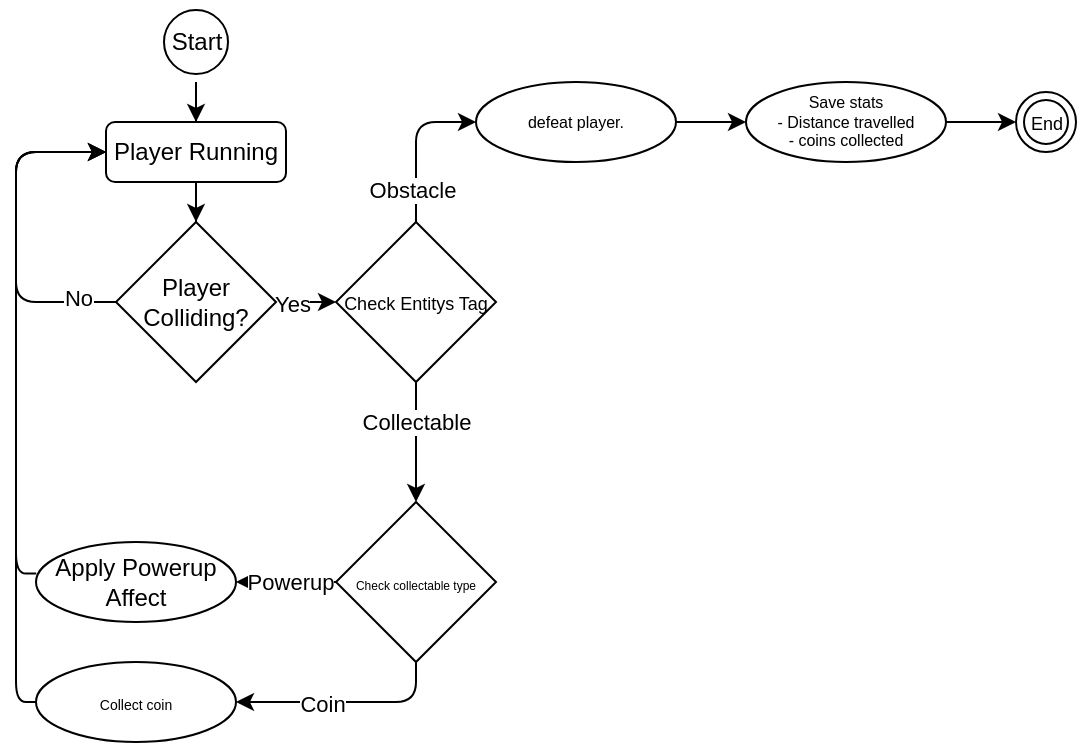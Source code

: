 <mxfile version="21.7.0" type="github">
  <diagram name="Page-1" id="_3taAUN7aJ5koNvZiNKl">
    <mxGraphModel dx="1379" dy="796" grid="1" gridSize="10" guides="1" tooltips="1" connect="1" arrows="1" fold="1" page="1" pageScale="1" pageWidth="850" pageHeight="1100" math="0" shadow="0">
      <root>
        <mxCell id="0" />
        <mxCell id="1" parent="0" />
        <mxCell id="TOH4lSsbGCEATRDTj4Fx-68" value="" style="edgeStyle=orthogonalEdgeStyle;rounded=0;orthogonalLoop=1;jettySize=auto;html=1;" parent="1" source="TOH4lSsbGCEATRDTj4Fx-61" target="TOH4lSsbGCEATRDTj4Fx-67" edge="1">
          <mxGeometry relative="1" as="geometry" />
        </mxCell>
        <mxCell id="TOH4lSsbGCEATRDTj4Fx-61" value="Start" style="ellipse;html=1;shape=startState;" parent="1" vertex="1">
          <mxGeometry x="80" width="40" height="40" as="geometry" />
        </mxCell>
        <mxCell id="TOH4lSsbGCEATRDTj4Fx-71" value="" style="edgeStyle=orthogonalEdgeStyle;rounded=0;orthogonalLoop=1;jettySize=auto;html=1;" parent="1" source="TOH4lSsbGCEATRDTj4Fx-67" target="TOH4lSsbGCEATRDTj4Fx-70" edge="1">
          <mxGeometry relative="1" as="geometry" />
        </mxCell>
        <mxCell id="TOH4lSsbGCEATRDTj4Fx-67" value="Player Running" style="whiteSpace=wrap;html=1;rounded=1;" parent="1" vertex="1">
          <mxGeometry x="55" y="60" width="90" height="30" as="geometry" />
        </mxCell>
        <mxCell id="TOH4lSsbGCEATRDTj4Fx-86" style="edgeStyle=orthogonalEdgeStyle;rounded=0;orthogonalLoop=1;jettySize=auto;html=1;" parent="1" source="TOH4lSsbGCEATRDTj4Fx-70" edge="1">
          <mxGeometry relative="1" as="geometry">
            <mxPoint x="170.0" y="150" as="targetPoint" />
          </mxGeometry>
        </mxCell>
        <mxCell id="O6jFMOM33L-5rmhprsdd-16" value="Yes" style="edgeLabel;html=1;align=center;verticalAlign=middle;resizable=0;points=[];" parent="TOH4lSsbGCEATRDTj4Fx-86" vertex="1" connectable="0">
          <mxGeometry x="-0.461" y="-1" relative="1" as="geometry">
            <mxPoint as="offset" />
          </mxGeometry>
        </mxCell>
        <mxCell id="O6jFMOM33L-5rmhprsdd-14" style="edgeStyle=orthogonalEdgeStyle;orthogonalLoop=1;jettySize=auto;html=1;shadow=0;rounded=1;" parent="1" source="TOH4lSsbGCEATRDTj4Fx-70" target="TOH4lSsbGCEATRDTj4Fx-67" edge="1">
          <mxGeometry relative="1" as="geometry">
            <mxPoint x="-30" y="80" as="targetPoint" />
            <Array as="points">
              <mxPoint x="10" y="150" />
              <mxPoint x="10" y="75" />
            </Array>
          </mxGeometry>
        </mxCell>
        <mxCell id="O6jFMOM33L-5rmhprsdd-15" value="No" style="edgeLabel;html=1;align=center;verticalAlign=middle;resizable=0;points=[];" parent="O6jFMOM33L-5rmhprsdd-14" vertex="1" connectable="0">
          <mxGeometry x="-0.768" y="-2" relative="1" as="geometry">
            <mxPoint as="offset" />
          </mxGeometry>
        </mxCell>
        <mxCell id="TOH4lSsbGCEATRDTj4Fx-70" value="Player Colliding?" style="rhombus;whiteSpace=wrap;html=1;" parent="1" vertex="1">
          <mxGeometry x="60" y="110" width="80" height="80" as="geometry" />
        </mxCell>
        <mxCell id="TOH4lSsbGCEATRDTj4Fx-113" style="edgeStyle=orthogonalEdgeStyle;rounded=1;orthogonalLoop=1;jettySize=auto;html=1;entryX=0;entryY=0.5;entryDx=0;entryDy=0;" parent="1" source="TOH4lSsbGCEATRDTj4Fx-88" target="TOH4lSsbGCEATRDTj4Fx-111" edge="1">
          <mxGeometry relative="1" as="geometry">
            <Array as="points">
              <mxPoint x="210" y="60" />
            </Array>
          </mxGeometry>
        </mxCell>
        <mxCell id="TOH4lSsbGCEATRDTj4Fx-116" value="Obstacle" style="edgeLabel;html=1;align=center;verticalAlign=middle;resizable=0;points=[];" parent="TOH4lSsbGCEATRDTj4Fx-113" vertex="1" connectable="0">
          <mxGeometry x="-0.604" y="2" relative="1" as="geometry">
            <mxPoint as="offset" />
          </mxGeometry>
        </mxCell>
        <mxCell id="O6jFMOM33L-5rmhprsdd-2" value="" style="edgeStyle=orthogonalEdgeStyle;rounded=0;orthogonalLoop=1;jettySize=auto;html=1;" parent="1" source="TOH4lSsbGCEATRDTj4Fx-88" target="O6jFMOM33L-5rmhprsdd-1" edge="1">
          <mxGeometry relative="1" as="geometry" />
        </mxCell>
        <mxCell id="O6jFMOM33L-5rmhprsdd-3" value="Collectable" style="edgeLabel;html=1;align=center;verticalAlign=middle;resizable=0;points=[];" parent="O6jFMOM33L-5rmhprsdd-2" vertex="1" connectable="0">
          <mxGeometry x="-0.35" relative="1" as="geometry">
            <mxPoint as="offset" />
          </mxGeometry>
        </mxCell>
        <mxCell id="TOH4lSsbGCEATRDTj4Fx-88" value="&lt;span style=&quot;font-size: 9px;&quot;&gt;Check Entitys Tag&lt;/span&gt;" style="rhombus;whiteSpace=wrap;html=1;" parent="1" vertex="1">
          <mxGeometry x="170" y="110" width="80" height="80" as="geometry" />
        </mxCell>
        <mxCell id="TOH4lSsbGCEATRDTj4Fx-120" value="" style="edgeStyle=orthogonalEdgeStyle;rounded=0;orthogonalLoop=1;jettySize=auto;html=1;" parent="1" source="TOH4lSsbGCEATRDTj4Fx-111" target="TOH4lSsbGCEATRDTj4Fx-119" edge="1">
          <mxGeometry relative="1" as="geometry" />
        </mxCell>
        <mxCell id="TOH4lSsbGCEATRDTj4Fx-111" value="defeat player." style="ellipse;whiteSpace=wrap;html=1;align=center;fontSize=8;" parent="1" vertex="1">
          <mxGeometry x="240" y="40" width="100" height="40" as="geometry" />
        </mxCell>
        <mxCell id="TOH4lSsbGCEATRDTj4Fx-122" style="edgeStyle=orthogonalEdgeStyle;rounded=0;orthogonalLoop=1;jettySize=auto;html=1;entryX=0;entryY=0.5;entryDx=0;entryDy=0;" parent="1" source="TOH4lSsbGCEATRDTj4Fx-119" target="TOH4lSsbGCEATRDTj4Fx-121" edge="1">
          <mxGeometry relative="1" as="geometry" />
        </mxCell>
        <mxCell id="TOH4lSsbGCEATRDTj4Fx-119" value="Save stats&lt;br&gt;- Distance travelled&lt;br&gt;- coins collected" style="ellipse;whiteSpace=wrap;html=1;align=center;fontSize=8;" parent="1" vertex="1">
          <mxGeometry x="375" y="40" width="100" height="40" as="geometry" />
        </mxCell>
        <mxCell id="TOH4lSsbGCEATRDTj4Fx-121" value="&lt;font style=&quot;font-size: 9px;&quot;&gt;End&lt;/font&gt;" style="ellipse;html=1;shape=endState;" parent="1" vertex="1">
          <mxGeometry x="510" y="45" width="30" height="30" as="geometry" />
        </mxCell>
        <mxCell id="O6jFMOM33L-5rmhprsdd-10" style="edgeStyle=orthogonalEdgeStyle;rounded=0;orthogonalLoop=1;jettySize=auto;html=1;exitX=0;exitY=0.5;exitDx=0;exitDy=0;entryX=1;entryY=0.5;entryDx=0;entryDy=0;" parent="1" source="O6jFMOM33L-5rmhprsdd-1" target="O6jFMOM33L-5rmhprsdd-9" edge="1">
          <mxGeometry relative="1" as="geometry" />
        </mxCell>
        <mxCell id="O6jFMOM33L-5rmhprsdd-11" value="Powerup" style="edgeLabel;html=1;align=center;verticalAlign=middle;resizable=0;points=[];" parent="O6jFMOM33L-5rmhprsdd-10" vertex="1" connectable="0">
          <mxGeometry x="-0.309" relative="1" as="geometry">
            <mxPoint x="-6" as="offset" />
          </mxGeometry>
        </mxCell>
        <mxCell id="O6jFMOM33L-5rmhprsdd-19" style="edgeStyle=orthogonalEdgeStyle;rounded=1;orthogonalLoop=1;jettySize=auto;html=1;entryX=1;entryY=0.5;entryDx=0;entryDy=0;" parent="1" source="O6jFMOM33L-5rmhprsdd-1" target="O6jFMOM33L-5rmhprsdd-18" edge="1">
          <mxGeometry relative="1" as="geometry">
            <Array as="points">
              <mxPoint x="210" y="350" />
            </Array>
          </mxGeometry>
        </mxCell>
        <mxCell id="O6jFMOM33L-5rmhprsdd-22" value="Coin" style="edgeLabel;html=1;align=center;verticalAlign=middle;resizable=0;points=[];" parent="O6jFMOM33L-5rmhprsdd-19" vertex="1" connectable="0">
          <mxGeometry x="0.227" y="1" relative="1" as="geometry">
            <mxPoint as="offset" />
          </mxGeometry>
        </mxCell>
        <mxCell id="O6jFMOM33L-5rmhprsdd-1" value="&lt;font style=&quot;font-size: 6px;&quot;&gt;Check collectable type&lt;/font&gt;" style="rhombus;whiteSpace=wrap;html=1;" parent="1" vertex="1">
          <mxGeometry x="170" y="250" width="80" height="80" as="geometry" />
        </mxCell>
        <mxCell id="O6jFMOM33L-5rmhprsdd-12" style="edgeStyle=orthogonalEdgeStyle;rounded=1;orthogonalLoop=1;jettySize=auto;html=1;entryX=0;entryY=0.5;entryDx=0;entryDy=0;exitX=0.001;exitY=0.394;exitDx=0;exitDy=0;exitPerimeter=0;" parent="1" source="O6jFMOM33L-5rmhprsdd-9" edge="1">
          <mxGeometry relative="1" as="geometry">
            <mxPoint x="10" y="290" as="sourcePoint" />
            <mxPoint x="55" y="75" as="targetPoint" />
            <Array as="points">
              <mxPoint x="10" y="286" />
              <mxPoint x="10" y="75" />
            </Array>
          </mxGeometry>
        </mxCell>
        <mxCell id="O6jFMOM33L-5rmhprsdd-9" value="Apply Powerup Affect" style="ellipse;whiteSpace=wrap;html=1;align=center;" parent="1" vertex="1">
          <mxGeometry x="20" y="270" width="100" height="40" as="geometry" />
        </mxCell>
        <mxCell id="O6jFMOM33L-5rmhprsdd-21" style="edgeStyle=orthogonalEdgeStyle;rounded=1;orthogonalLoop=1;jettySize=auto;html=1;entryX=0;entryY=0.5;entryDx=0;entryDy=0;" parent="1" source="O6jFMOM33L-5rmhprsdd-18" target="TOH4lSsbGCEATRDTj4Fx-67" edge="1">
          <mxGeometry relative="1" as="geometry">
            <Array as="points">
              <mxPoint x="10" y="350" />
              <mxPoint x="10" y="75" />
            </Array>
          </mxGeometry>
        </mxCell>
        <mxCell id="O6jFMOM33L-5rmhprsdd-18" value="&lt;font style=&quot;font-size: 7px;&quot;&gt;Collect coin&lt;/font&gt;" style="ellipse;whiteSpace=wrap;html=1;align=center;" parent="1" vertex="1">
          <mxGeometry x="20" y="330" width="100" height="40" as="geometry" />
        </mxCell>
      </root>
    </mxGraphModel>
  </diagram>
</mxfile>
